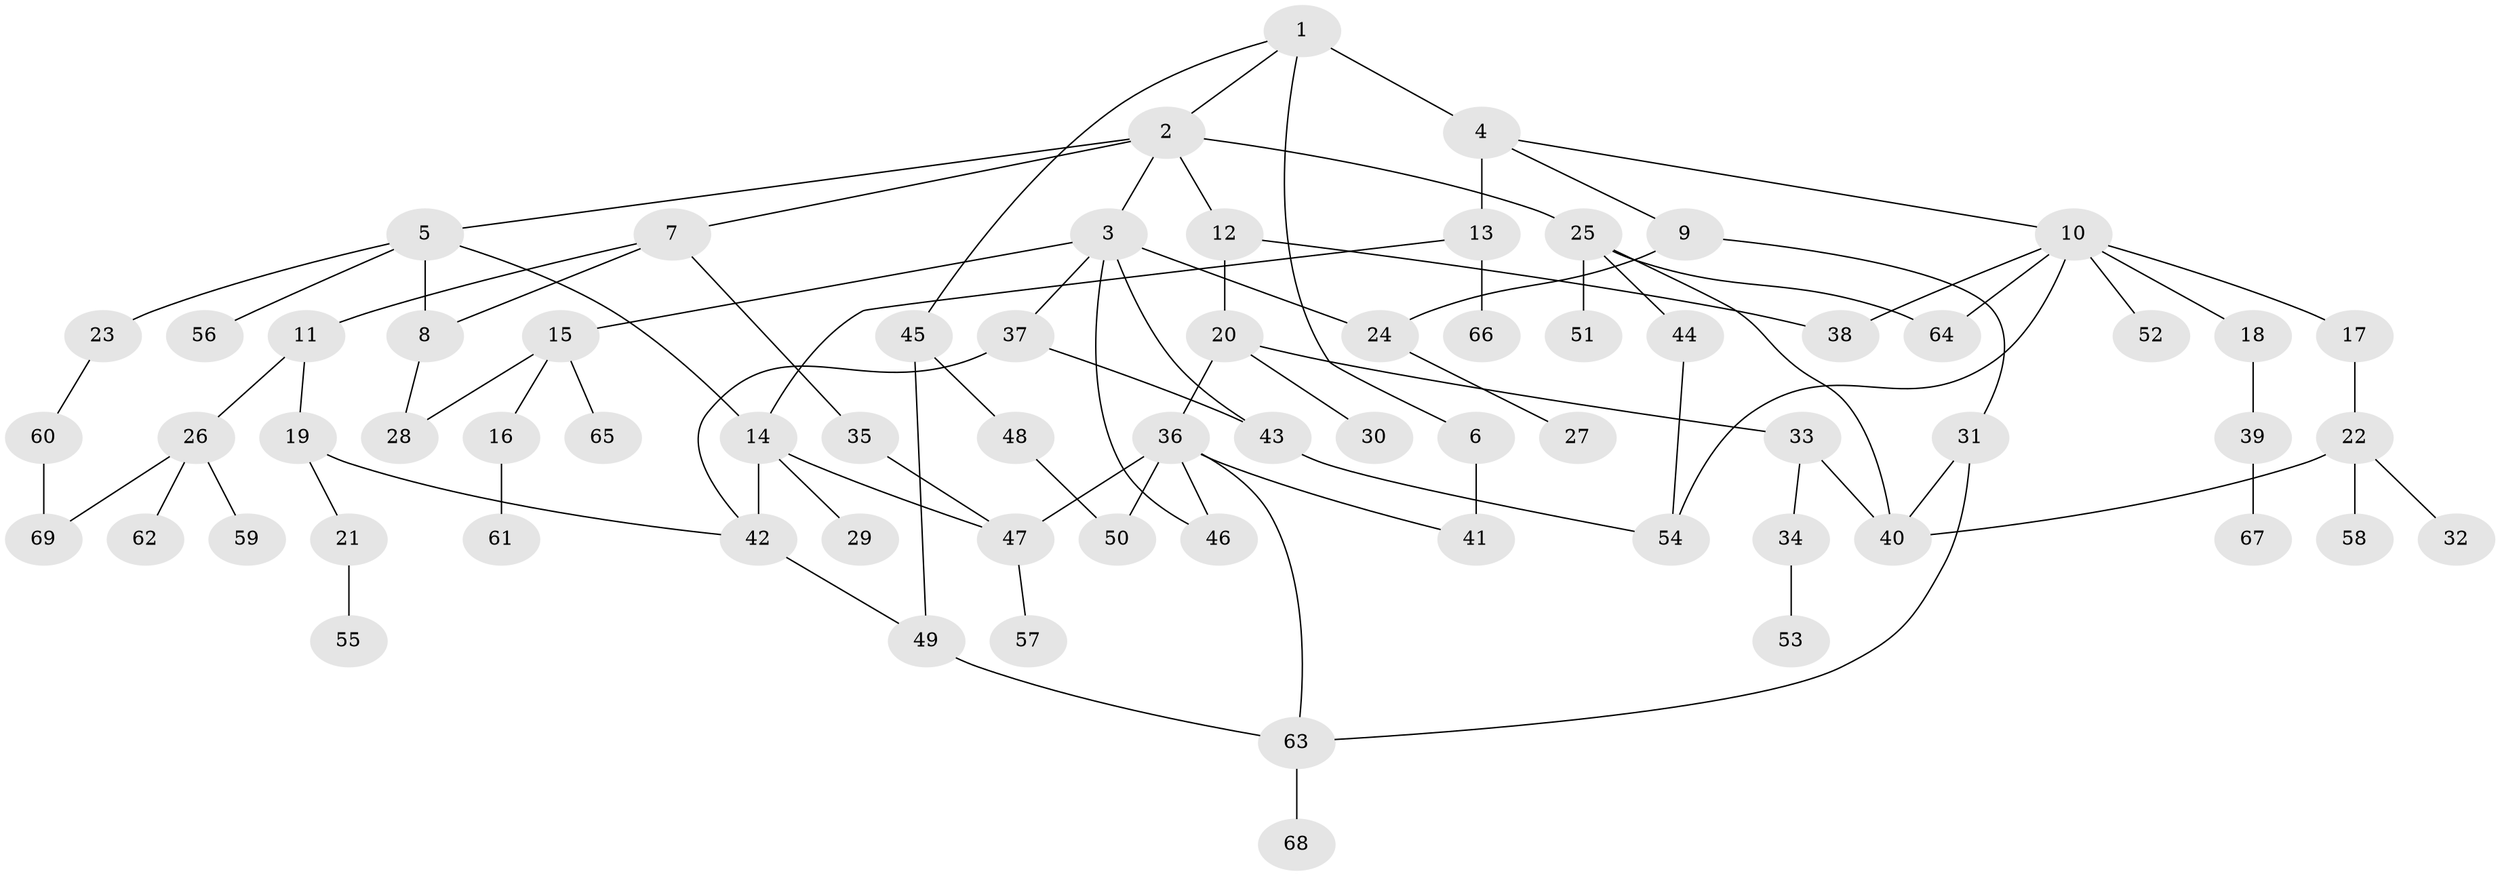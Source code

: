// original degree distribution, {6: 0.014598540145985401, 7: 0.021897810218978103, 4: 0.08029197080291971, 2: 0.35036496350364965, 5: 0.0364963503649635, 3: 0.15328467153284672, 8: 0.014598540145985401, 1: 0.3284671532846715}
// Generated by graph-tools (version 1.1) at 2025/34/03/09/25 02:34:27]
// undirected, 69 vertices, 91 edges
graph export_dot {
graph [start="1"]
  node [color=gray90,style=filled];
  1;
  2;
  3;
  4;
  5;
  6;
  7;
  8;
  9;
  10;
  11;
  12;
  13;
  14;
  15;
  16;
  17;
  18;
  19;
  20;
  21;
  22;
  23;
  24;
  25;
  26;
  27;
  28;
  29;
  30;
  31;
  32;
  33;
  34;
  35;
  36;
  37;
  38;
  39;
  40;
  41;
  42;
  43;
  44;
  45;
  46;
  47;
  48;
  49;
  50;
  51;
  52;
  53;
  54;
  55;
  56;
  57;
  58;
  59;
  60;
  61;
  62;
  63;
  64;
  65;
  66;
  67;
  68;
  69;
  1 -- 2 [weight=1.0];
  1 -- 4 [weight=2.0];
  1 -- 6 [weight=1.0];
  1 -- 45 [weight=1.0];
  2 -- 3 [weight=1.0];
  2 -- 5 [weight=1.0];
  2 -- 7 [weight=1.0];
  2 -- 12 [weight=1.0];
  2 -- 25 [weight=1.0];
  3 -- 15 [weight=1.0];
  3 -- 24 [weight=1.0];
  3 -- 37 [weight=1.0];
  3 -- 43 [weight=1.0];
  3 -- 46 [weight=1.0];
  4 -- 9 [weight=1.0];
  4 -- 10 [weight=1.0];
  4 -- 13 [weight=1.0];
  5 -- 8 [weight=1.0];
  5 -- 14 [weight=1.0];
  5 -- 23 [weight=1.0];
  5 -- 56 [weight=1.0];
  6 -- 41 [weight=2.0];
  7 -- 8 [weight=1.0];
  7 -- 11 [weight=1.0];
  7 -- 35 [weight=1.0];
  8 -- 28 [weight=1.0];
  9 -- 24 [weight=1.0];
  9 -- 31 [weight=1.0];
  10 -- 17 [weight=1.0];
  10 -- 18 [weight=1.0];
  10 -- 38 [weight=1.0];
  10 -- 52 [weight=1.0];
  10 -- 54 [weight=1.0];
  10 -- 64 [weight=1.0];
  11 -- 19 [weight=1.0];
  11 -- 26 [weight=1.0];
  12 -- 20 [weight=1.0];
  12 -- 38 [weight=1.0];
  13 -- 14 [weight=1.0];
  13 -- 66 [weight=2.0];
  14 -- 29 [weight=1.0];
  14 -- 42 [weight=3.0];
  14 -- 47 [weight=1.0];
  15 -- 16 [weight=1.0];
  15 -- 28 [weight=1.0];
  15 -- 65 [weight=1.0];
  16 -- 61 [weight=1.0];
  17 -- 22 [weight=1.0];
  18 -- 39 [weight=1.0];
  19 -- 21 [weight=2.0];
  19 -- 42 [weight=1.0];
  20 -- 30 [weight=1.0];
  20 -- 33 [weight=1.0];
  20 -- 36 [weight=1.0];
  21 -- 55 [weight=1.0];
  22 -- 32 [weight=1.0];
  22 -- 40 [weight=1.0];
  22 -- 58 [weight=1.0];
  23 -- 60 [weight=1.0];
  24 -- 27 [weight=1.0];
  25 -- 40 [weight=1.0];
  25 -- 44 [weight=1.0];
  25 -- 51 [weight=2.0];
  25 -- 64 [weight=1.0];
  26 -- 59 [weight=1.0];
  26 -- 62 [weight=1.0];
  26 -- 69 [weight=1.0];
  31 -- 40 [weight=1.0];
  31 -- 63 [weight=1.0];
  33 -- 34 [weight=1.0];
  33 -- 40 [weight=1.0];
  34 -- 53 [weight=1.0];
  35 -- 47 [weight=1.0];
  36 -- 41 [weight=1.0];
  36 -- 46 [weight=1.0];
  36 -- 47 [weight=1.0];
  36 -- 50 [weight=1.0];
  36 -- 63 [weight=1.0];
  37 -- 42 [weight=1.0];
  37 -- 43 [weight=1.0];
  39 -- 67 [weight=1.0];
  42 -- 49 [weight=1.0];
  43 -- 54 [weight=1.0];
  44 -- 54 [weight=1.0];
  45 -- 48 [weight=1.0];
  45 -- 49 [weight=1.0];
  47 -- 57 [weight=1.0];
  48 -- 50 [weight=1.0];
  49 -- 63 [weight=1.0];
  60 -- 69 [weight=2.0];
  63 -- 68 [weight=2.0];
}
